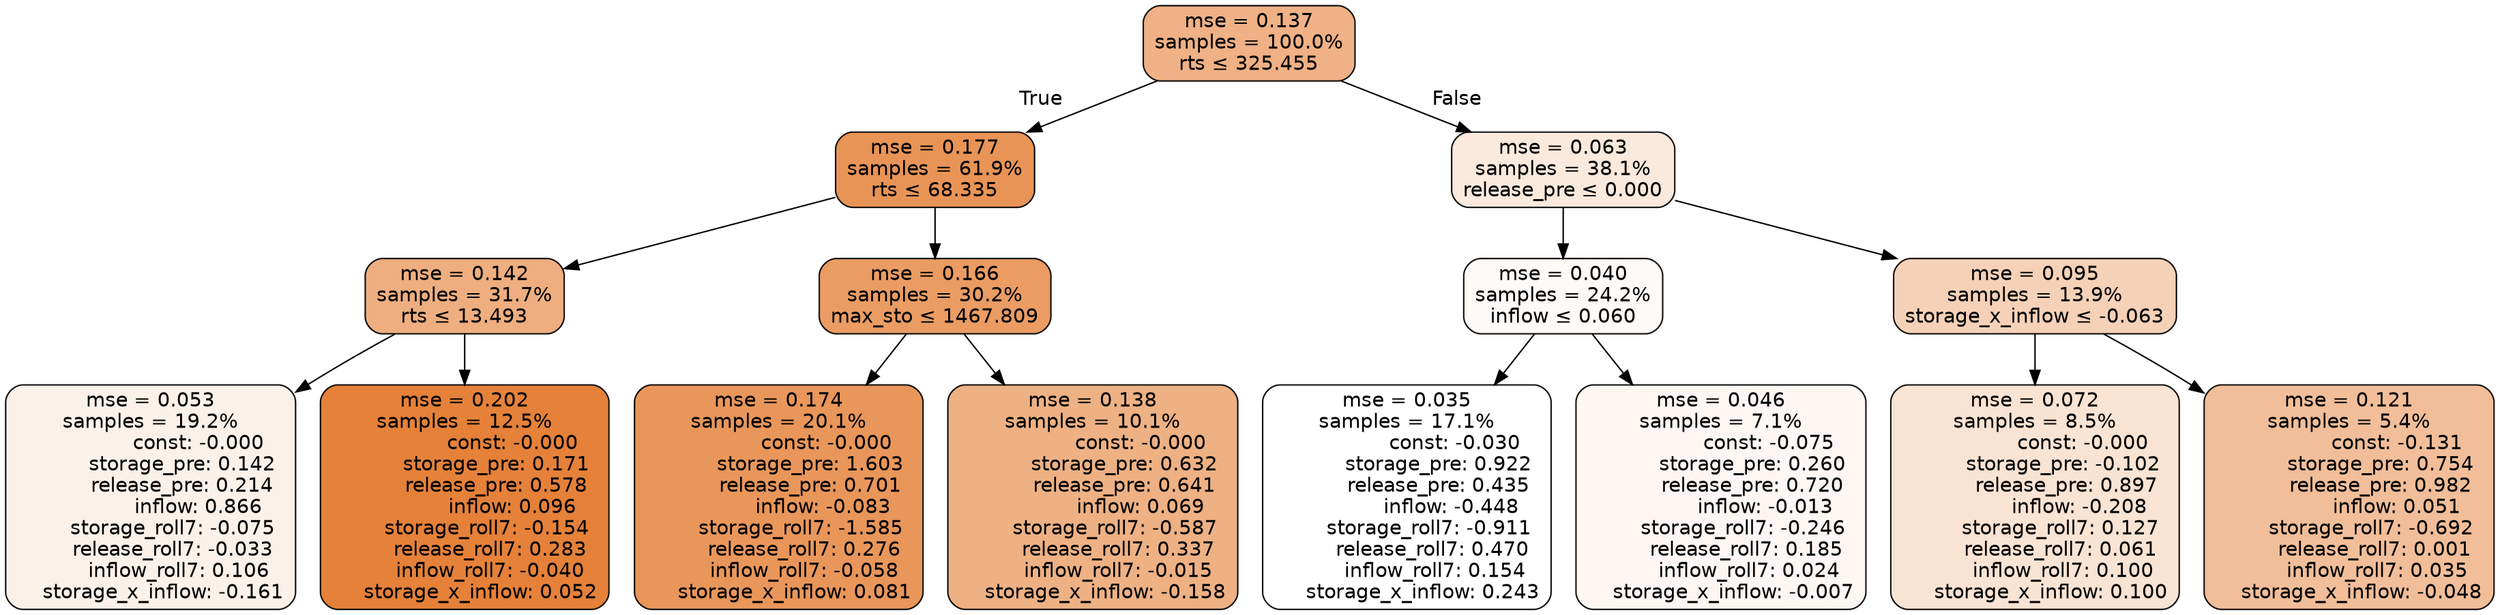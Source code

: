 digraph tree {
bgcolor="transparent"
node [shape=rectangle, style="filled, rounded", color="black", fontname=helvetica] ;
edge [fontname=helvetica] ;
	"0" [label="mse = 0.137
samples = 100.0%
rts &le; 325.455", fillcolor="#efb185"]
	"1" [label="mse = 0.177
samples = 61.9%
rts &le; 68.335", fillcolor="#e89457"]
	"2" [label="mse = 0.142
samples = 31.7%
rts &le; 13.493", fillcolor="#eeae7f"]
	"3" [label="mse = 0.053
samples = 19.2%
               const: -0.000
          storage_pre: 0.142
          release_pre: 0.214
               inflow: 0.866
       storage_roll7: -0.075
       release_roll7: -0.033
         inflow_roll7: 0.106
    storage_x_inflow: -0.161", fillcolor="#fcf1e9"]
	"4" [label="mse = 0.202
samples = 12.5%
               const: -0.000
          storage_pre: 0.171
          release_pre: 0.578
               inflow: 0.096
       storage_roll7: -0.154
        release_roll7: 0.283
        inflow_roll7: -0.040
     storage_x_inflow: 0.052", fillcolor="#e58139"]
	"5" [label="mse = 0.166
samples = 30.2%
max_sto &le; 1467.809", fillcolor="#ea9c63"]
	"6" [label="mse = 0.174
samples = 20.1%
               const: -0.000
          storage_pre: 1.603
          release_pre: 0.701
              inflow: -0.083
       storage_roll7: -1.585
        release_roll7: 0.276
        inflow_roll7: -0.058
     storage_x_inflow: 0.081", fillcolor="#e9965a"]
	"7" [label="mse = 0.138
samples = 10.1%
               const: -0.000
          storage_pre: 0.632
          release_pre: 0.641
               inflow: 0.069
       storage_roll7: -0.587
        release_roll7: 0.337
        inflow_roll7: -0.015
    storage_x_inflow: -0.158", fillcolor="#eeb184"]
	"8" [label="mse = 0.063
samples = 38.1%
release_pre &le; 0.000", fillcolor="#fae9dd"]
	"9" [label="mse = 0.040
samples = 24.2%
inflow &le; 0.060", fillcolor="#fefaf8"]
	"10" [label="mse = 0.035
samples = 17.1%
               const: -0.030
          storage_pre: 0.922
          release_pre: 0.435
              inflow: -0.448
       storage_roll7: -0.911
        release_roll7: 0.470
         inflow_roll7: 0.154
     storage_x_inflow: 0.243", fillcolor="#ffffff"]
	"11" [label="mse = 0.046
samples = 7.1%
               const: -0.075
          storage_pre: 0.260
          release_pre: 0.720
              inflow: -0.013
       storage_roll7: -0.246
        release_roll7: 0.185
         inflow_roll7: 0.024
    storage_x_inflow: -0.007", fillcolor="#fdf6f2"]
	"12" [label="mse = 0.095
samples = 13.9%
storage_x_inflow &le; -0.063", fillcolor="#f5d1b7"]
	"13" [label="mse = 0.072
samples = 8.5%
               const: -0.000
         storage_pre: -0.102
          release_pre: 0.897
              inflow: -0.208
        storage_roll7: 0.127
        release_roll7: 0.061
         inflow_roll7: 0.100
     storage_x_inflow: 0.100", fillcolor="#f9e3d3"]
	"14" [label="mse = 0.121
samples = 5.4%
               const: -0.131
          storage_pre: 0.754
          release_pre: 0.982
               inflow: 0.051
       storage_roll7: -0.692
        release_roll7: 0.001
         inflow_roll7: 0.035
    storage_x_inflow: -0.048", fillcolor="#f1be99"]

	"0" -> "1" [labeldistance=2.5, labelangle=45, headlabel="True"]
	"1" -> "2"
	"2" -> "3"
	"2" -> "4"
	"1" -> "5"
	"5" -> "6"
	"5" -> "7"
	"0" -> "8" [labeldistance=2.5, labelangle=-45, headlabel="False"]
	"8" -> "9"
	"9" -> "10"
	"9" -> "11"
	"8" -> "12"
	"12" -> "13"
	"12" -> "14"
}